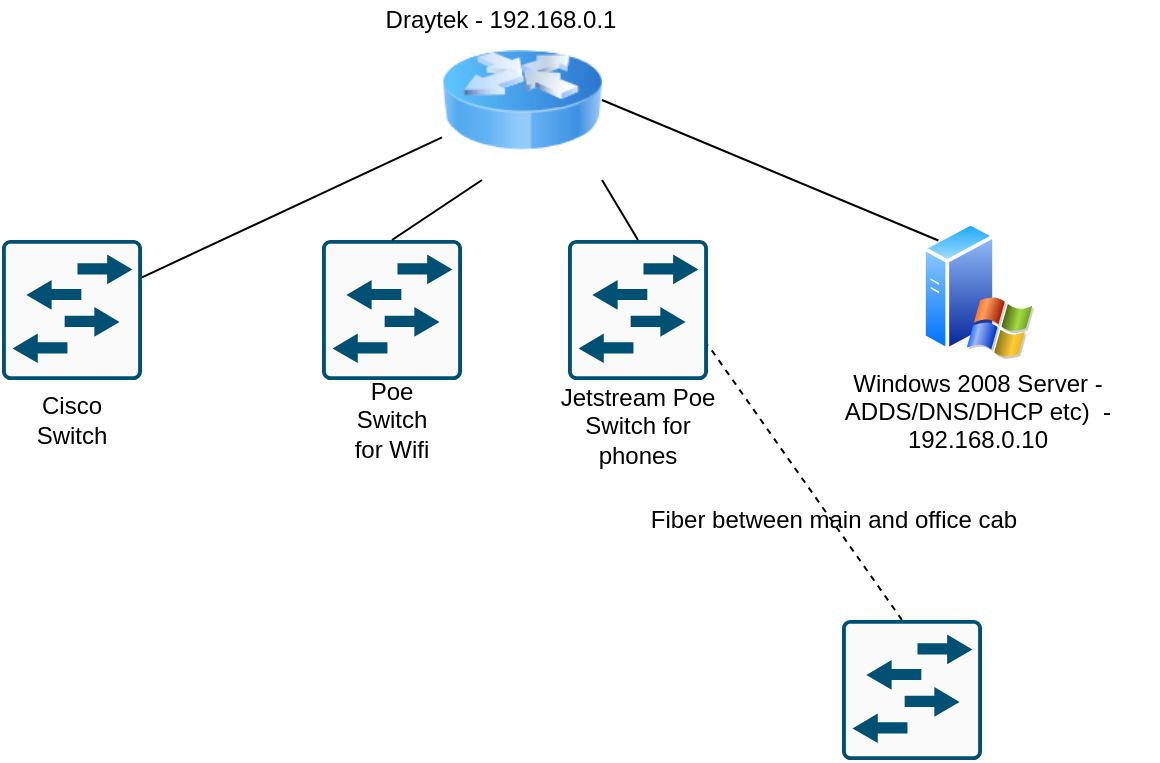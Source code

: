 <mxfile version="13.9.9" type="github">
  <diagram id="6a731a19-8d31-9384-78a2-239565b7b9f0" name="Page-1">
    <mxGraphModel dx="1221" dy="644" grid="1" gridSize="10" guides="1" tooltips="1" connect="1" arrows="1" fold="1" page="1" pageScale="1" pageWidth="827" pageHeight="1169" background="#ffffff" math="0" shadow="0">
      <root>
        <mxCell id="0" />
        <mxCell id="1" parent="0" />
        <mxCell id="ajCQ29f0HD-qujoFXOAy-2257" value="" style="image;html=1;image=img/lib/clip_art/networking/Router_Icon_128x128.png" vertex="1" parent="1">
          <mxGeometry x="350" y="50" width="80" height="80" as="geometry" />
        </mxCell>
        <mxCell id="ajCQ29f0HD-qujoFXOAy-2258" value="" style="aspect=fixed;perimeter=ellipsePerimeter;html=1;align=center;shadow=0;dashed=0;spacingTop=3;image;image=img/lib/active_directory/windows_server_2.svg;" vertex="1" parent="1">
          <mxGeometry x="590" y="150" width="56" height="70" as="geometry" />
        </mxCell>
        <mxCell id="ajCQ29f0HD-qujoFXOAy-2259" value="" style="points=[[0.015,0.015,0],[0.985,0.015,0],[0.985,0.985,0],[0.015,0.985,0],[0.25,0,0],[0.5,0,0],[0.75,0,0],[1,0.25,0],[1,0.5,0],[1,0.75,0],[0.75,1,0],[0.5,1,0],[0.25,1,0],[0,0.75,0],[0,0.5,0],[0,0.25,0]];verticalLabelPosition=bottom;html=1;verticalAlign=top;aspect=fixed;align=center;pointerEvents=1;shape=mxgraph.cisco19.rect;prIcon=l2_switch;fillColor=#FAFAFA;strokeColor=#005073;" vertex="1" parent="1">
          <mxGeometry x="130" y="160" width="70" height="70" as="geometry" />
        </mxCell>
        <mxCell id="ajCQ29f0HD-qujoFXOAy-2260" value="" style="points=[[0.015,0.015,0],[0.985,0.015,0],[0.985,0.985,0],[0.015,0.985,0],[0.25,0,0],[0.5,0,0],[0.75,0,0],[1,0.25,0],[1,0.5,0],[1,0.75,0],[0.75,1,0],[0.5,1,0],[0.25,1,0],[0,0.75,0],[0,0.5,0],[0,0.25,0]];verticalLabelPosition=bottom;html=1;verticalAlign=top;aspect=fixed;align=center;pointerEvents=1;shape=mxgraph.cisco19.rect;prIcon=l2_switch;fillColor=#FAFAFA;strokeColor=#005073;" vertex="1" parent="1">
          <mxGeometry x="290" y="160" width="70" height="70" as="geometry" />
        </mxCell>
        <mxCell id="ajCQ29f0HD-qujoFXOAy-2261" value="" style="points=[[0.015,0.015,0],[0.985,0.015,0],[0.985,0.985,0],[0.015,0.985,0],[0.25,0,0],[0.5,0,0],[0.75,0,0],[1,0.25,0],[1,0.5,0],[1,0.75,0],[0.75,1,0],[0.5,1,0],[0.25,1,0],[0,0.75,0],[0,0.5,0],[0,0.25,0]];verticalLabelPosition=bottom;html=1;verticalAlign=top;aspect=fixed;align=center;pointerEvents=1;shape=mxgraph.cisco19.rect;prIcon=l2_switch;fillColor=#FAFAFA;strokeColor=#005073;" vertex="1" parent="1">
          <mxGeometry x="550" y="350" width="70" height="70" as="geometry" />
        </mxCell>
        <mxCell id="ajCQ29f0HD-qujoFXOAy-2262" value="" style="points=[[0.015,0.015,0],[0.985,0.015,0],[0.985,0.985,0],[0.015,0.985,0],[0.25,0,0],[0.5,0,0],[0.75,0,0],[1,0.25,0],[1,0.5,0],[1,0.75,0],[0.75,1,0],[0.5,1,0],[0.25,1,0],[0,0.75,0],[0,0.5,0],[0,0.25,0]];verticalLabelPosition=bottom;html=1;verticalAlign=top;aspect=fixed;align=center;pointerEvents=1;shape=mxgraph.cisco19.rect;prIcon=l2_switch;fillColor=#FAFAFA;strokeColor=#005073;" vertex="1" parent="1">
          <mxGeometry x="413" y="160" width="70" height="70" as="geometry" />
        </mxCell>
        <mxCell id="ajCQ29f0HD-qujoFXOAy-2263" value="Poe Switch for Wifi" style="text;html=1;strokeColor=none;fillColor=none;align=center;verticalAlign=middle;whiteSpace=wrap;rounded=0;" vertex="1" parent="1">
          <mxGeometry x="305" y="240" width="40" height="20" as="geometry" />
        </mxCell>
        <mxCell id="ajCQ29f0HD-qujoFXOAy-2264" value="&lt;div&gt;Windows 2008 Server - ADDS/DNS/DHCP etc)&amp;nbsp; - 192.168.0.10&lt;/div&gt;&lt;div&gt;&lt;br&gt;&lt;/div&gt;&lt;div&gt;&lt;br&gt;&lt;/div&gt;" style="text;html=1;strokeColor=none;fillColor=none;align=center;verticalAlign=middle;whiteSpace=wrap;rounded=0;" vertex="1" parent="1">
          <mxGeometry x="528" y="250" width="180" height="20" as="geometry" />
        </mxCell>
        <mxCell id="ajCQ29f0HD-qujoFXOAy-2268" value="" style="endArrow=none;html=1;" edge="1" parent="1" source="ajCQ29f0HD-qujoFXOAy-2259" target="ajCQ29f0HD-qujoFXOAy-2257">
          <mxGeometry width="50" height="50" relative="1" as="geometry">
            <mxPoint x="300" y="160" as="sourcePoint" />
            <mxPoint x="381" y="150" as="targetPoint" />
          </mxGeometry>
        </mxCell>
        <mxCell id="ajCQ29f0HD-qujoFXOAy-2269" value="" style="endArrow=none;html=1;exitX=0;exitY=0;exitDx=0;exitDy=0;entryX=1;entryY=0.5;entryDx=0;entryDy=0;" edge="1" parent="1" source="ajCQ29f0HD-qujoFXOAy-2258" target="ajCQ29f0HD-qujoFXOAy-2257">
          <mxGeometry width="50" height="50" relative="1" as="geometry">
            <mxPoint x="210" y="170" as="sourcePoint" />
            <mxPoint x="350" y="107.778" as="targetPoint" />
          </mxGeometry>
        </mxCell>
        <mxCell id="ajCQ29f0HD-qujoFXOAy-2271" value="" style="endArrow=none;html=1;entryX=0.5;entryY=0;entryDx=0;entryDy=0;entryPerimeter=0;exitX=0.25;exitY=1;exitDx=0;exitDy=0;" edge="1" parent="1" source="ajCQ29f0HD-qujoFXOAy-2257" target="ajCQ29f0HD-qujoFXOAy-2260">
          <mxGeometry width="50" height="50" relative="1" as="geometry">
            <mxPoint x="370" y="222.22" as="sourcePoint" />
            <mxPoint x="510" y="159.998" as="targetPoint" />
          </mxGeometry>
        </mxCell>
        <mxCell id="ajCQ29f0HD-qujoFXOAy-2272" value="" style="endArrow=none;html=1;exitX=1;exitY=1;exitDx=0;exitDy=0;entryX=0.5;entryY=0;entryDx=0;entryDy=0;entryPerimeter=0;" edge="1" parent="1" source="ajCQ29f0HD-qujoFXOAy-2257" target="ajCQ29f0HD-qujoFXOAy-2262">
          <mxGeometry width="50" height="50" relative="1" as="geometry">
            <mxPoint x="540" y="113.333" as="sourcePoint" />
            <mxPoint x="620" y="159.998" as="targetPoint" />
          </mxGeometry>
        </mxCell>
        <mxCell id="ajCQ29f0HD-qujoFXOAy-2273" value="&lt;div&gt;Cisco Switch&lt;/div&gt;" style="text;html=1;strokeColor=none;fillColor=none;align=center;verticalAlign=middle;whiteSpace=wrap;rounded=0;" vertex="1" parent="1">
          <mxGeometry x="145" y="240" width="40" height="20" as="geometry" />
        </mxCell>
        <mxCell id="ajCQ29f0HD-qujoFXOAy-2274" value="&lt;div&gt;Jetstream Poe Switch for phones&lt;/div&gt;&lt;div&gt;&lt;br&gt;&lt;/div&gt;" style="text;html=1;strokeColor=none;fillColor=none;align=center;verticalAlign=middle;whiteSpace=wrap;rounded=0;" vertex="1" parent="1">
          <mxGeometry x="407" y="250" width="82" height="20" as="geometry" />
        </mxCell>
        <mxCell id="ajCQ29f0HD-qujoFXOAy-2275" value="" style="endArrow=none;dashed=1;html=1;entryX=1;entryY=0.75;entryDx=0;entryDy=0;entryPerimeter=0;" edge="1" parent="1" target="ajCQ29f0HD-qujoFXOAy-2262">
          <mxGeometry width="50" height="50" relative="1" as="geometry">
            <mxPoint x="580" y="350" as="sourcePoint" />
            <mxPoint x="540" y="330" as="targetPoint" />
          </mxGeometry>
        </mxCell>
        <mxCell id="ajCQ29f0HD-qujoFXOAy-2276" value="Fiber between main and office cab" style="text;html=1;strokeColor=none;fillColor=none;align=center;verticalAlign=middle;whiteSpace=wrap;rounded=0;" vertex="1" parent="1">
          <mxGeometry x="446" y="290" width="200" height="20" as="geometry" />
        </mxCell>
        <mxCell id="ajCQ29f0HD-qujoFXOAy-2280" value="Draytek - 192.168.0.1" style="text;html=1;strokeColor=none;fillColor=none;align=center;verticalAlign=middle;whiteSpace=wrap;rounded=0;" vertex="1" parent="1">
          <mxGeometry x="313" y="40" width="133" height="20" as="geometry" />
        </mxCell>
      </root>
    </mxGraphModel>
  </diagram>
</mxfile>
